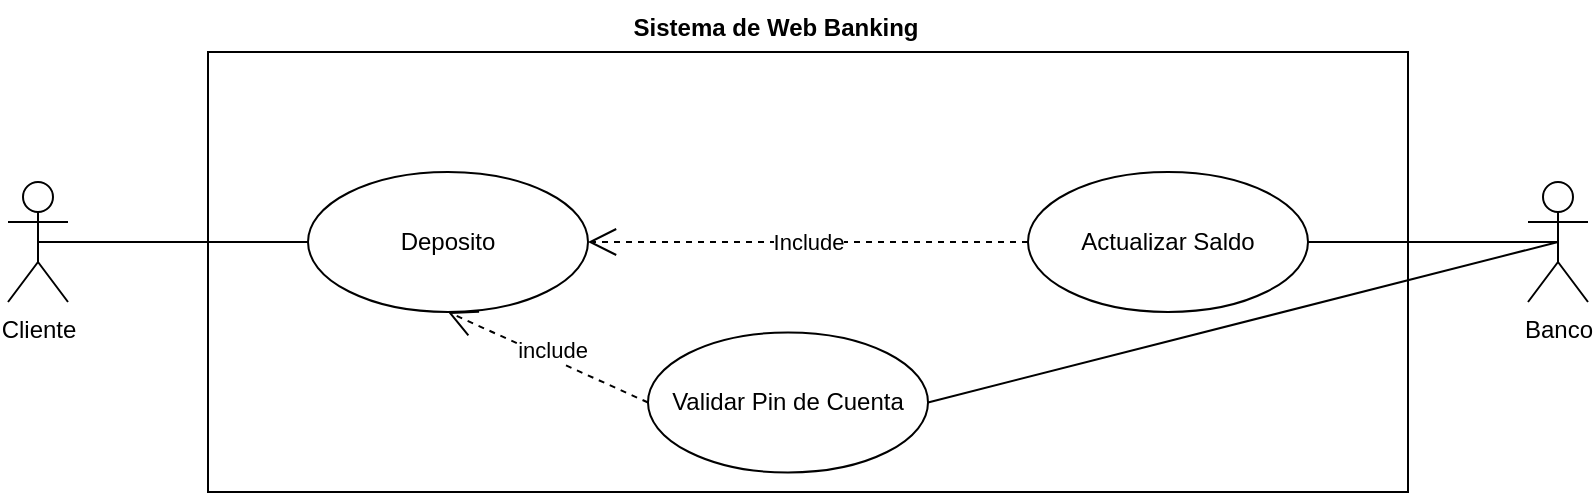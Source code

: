 <mxfile version="20.2.8" type="device"><diagram id="UQ572Q8I6iq-TOw_8rdD" name="Página-1"><mxGraphModel dx="1278" dy="588" grid="1" gridSize="10" guides="1" tooltips="1" connect="1" arrows="1" fold="1" page="1" pageScale="1" pageWidth="827" pageHeight="1169" math="0" shadow="0"><root><mxCell id="0"/><mxCell id="1" parent="0"/><mxCell id="dB0n7wX-cqpHPcAqDt90-36" value="" style="html=1;" vertex="1" parent="1"><mxGeometry x="130" y="100" width="600" height="220" as="geometry"/></mxCell><mxCell id="dB0n7wX-cqpHPcAqDt90-37" value="Cliente" style="shape=umlActor;verticalLabelPosition=bottom;verticalAlign=top;html=1;" vertex="1" parent="1"><mxGeometry x="30" y="165" width="30" height="60" as="geometry"/></mxCell><mxCell id="dB0n7wX-cqpHPcAqDt90-38" value="Sistema de Web Banking" style="text;align=center;fontStyle=1;verticalAlign=middle;spacingLeft=3;spacingRight=3;strokeColor=none;rotatable=0;points=[[0,0.5],[1,0.5]];portConstraint=eastwest;" vertex="1" parent="1"><mxGeometry x="374" y="74" width="80" height="26" as="geometry"/></mxCell><mxCell id="dB0n7wX-cqpHPcAqDt90-39" value="Banco" style="shape=umlActor;verticalLabelPosition=bottom;verticalAlign=top;html=1;" vertex="1" parent="1"><mxGeometry x="790" y="165" width="30" height="60" as="geometry"/></mxCell><mxCell id="dB0n7wX-cqpHPcAqDt90-41" value="" style="endArrow=none;html=1;rounded=0;exitX=0;exitY=0.5;exitDx=0;exitDy=0;entryX=0.5;entryY=0.5;entryDx=0;entryDy=0;entryPerimeter=0;" edge="1" parent="1" source="dB0n7wX-cqpHPcAqDt90-47" target="dB0n7wX-cqpHPcAqDt90-37"><mxGeometry width="50" height="50" relative="1" as="geometry"><mxPoint x="90" y="105" as="sourcePoint"/><mxPoint x="430" y="280" as="targetPoint"/></mxGeometry></mxCell><mxCell id="dB0n7wX-cqpHPcAqDt90-47" value="Deposito" style="ellipse;whiteSpace=wrap;html=1;" vertex="1" parent="1"><mxGeometry x="180" y="160" width="140" height="70" as="geometry"/></mxCell><mxCell id="dB0n7wX-cqpHPcAqDt90-57" value="Actualizar Saldo" style="ellipse;whiteSpace=wrap;html=1;" vertex="1" parent="1"><mxGeometry x="540" y="160" width="140" height="70" as="geometry"/></mxCell><mxCell id="dB0n7wX-cqpHPcAqDt90-58" value="" style="endArrow=none;html=1;rounded=0;entryX=0.5;entryY=0.5;entryDx=0;entryDy=0;entryPerimeter=0;exitX=1;exitY=0.5;exitDx=0;exitDy=0;" edge="1" parent="1" source="dB0n7wX-cqpHPcAqDt90-57" target="dB0n7wX-cqpHPcAqDt90-39"><mxGeometry width="50" height="50" relative="1" as="geometry"><mxPoint x="320" y="480" as="sourcePoint"/><mxPoint x="370" y="430" as="targetPoint"/></mxGeometry></mxCell><mxCell id="dB0n7wX-cqpHPcAqDt90-59" value="Include" style="endArrow=open;endSize=12;dashed=1;html=1;rounded=0;exitX=0;exitY=0.5;exitDx=0;exitDy=0;entryX=1;entryY=0.5;entryDx=0;entryDy=0;" edge="1" parent="1" source="dB0n7wX-cqpHPcAqDt90-57" target="dB0n7wX-cqpHPcAqDt90-47"><mxGeometry width="160" relative="1" as="geometry"><mxPoint x="270" y="450" as="sourcePoint"/><mxPoint x="430" y="450" as="targetPoint"/></mxGeometry></mxCell><mxCell id="dB0n7wX-cqpHPcAqDt90-69" value="" style="endArrow=none;html=1;rounded=0;entryX=0.5;entryY=0.5;entryDx=0;entryDy=0;entryPerimeter=0;exitX=1;exitY=0.5;exitDx=0;exitDy=0;" edge="1" parent="1" source="dB0n7wX-cqpHPcAqDt90-70" target="dB0n7wX-cqpHPcAqDt90-39"><mxGeometry width="50" height="50" relative="1" as="geometry"><mxPoint x="275" y="360.25" as="sourcePoint"/><mxPoint x="775" y="170" as="targetPoint"/></mxGeometry></mxCell><mxCell id="dB0n7wX-cqpHPcAqDt90-70" value="Validar Pin de Cuenta" style="ellipse;whiteSpace=wrap;html=1;" vertex="1" parent="1"><mxGeometry x="350" y="240.25" width="140" height="70" as="geometry"/></mxCell><mxCell id="dB0n7wX-cqpHPcAqDt90-71" value="include" style="endArrow=open;endSize=12;dashed=1;html=1;rounded=0;exitX=0;exitY=0.5;exitDx=0;exitDy=0;entryX=0.5;entryY=1;entryDx=0;entryDy=0;" edge="1" parent="1" target="dB0n7wX-cqpHPcAqDt90-47" source="dB0n7wX-cqpHPcAqDt90-70"><mxGeometry y="-4" width="160" relative="1" as="geometry"><mxPoint x="260.503" y="129.749" as="sourcePoint"/><mxPoint x="525" y="110.25" as="targetPoint"/><mxPoint as="offset"/></mxGeometry></mxCell></root></mxGraphModel></diagram></mxfile>